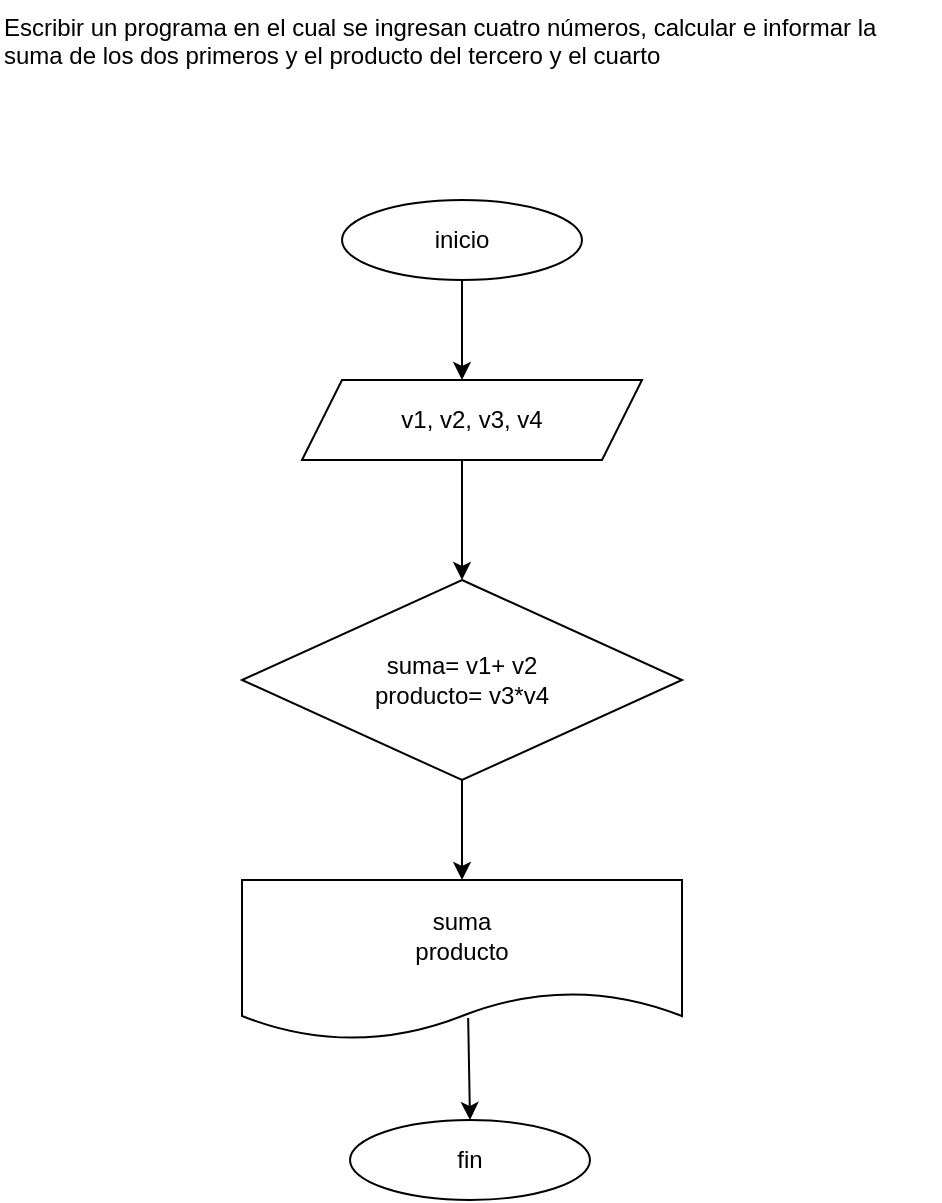 <mxfile version="21.1.4" type="github">
  <diagram name="Página-1" id="jSvM062PUc782TIapKKx">
    <mxGraphModel dx="1434" dy="796" grid="1" gridSize="10" guides="1" tooltips="1" connect="1" arrows="1" fold="1" page="1" pageScale="1" pageWidth="827" pageHeight="1169" math="0" shadow="0">
      <root>
        <mxCell id="0" />
        <mxCell id="1" parent="0" />
        <mxCell id="Gvcg3IFoEU4xkpFQ4q6r-1" value="Escribir un programa en el cual se ingresan cuatro números, calcular e informar la&#xa;suma de los dos primeros y el producto del tercero y el cuarto" style="text;whiteSpace=wrap;html=1;" vertex="1" parent="1">
          <mxGeometry x="179" y="10" width="470" height="50" as="geometry" />
        </mxCell>
        <mxCell id="Gvcg3IFoEU4xkpFQ4q6r-2" value="inicio" style="ellipse;whiteSpace=wrap;html=1;" vertex="1" parent="1">
          <mxGeometry x="350" y="110" width="120" height="40" as="geometry" />
        </mxCell>
        <mxCell id="Gvcg3IFoEU4xkpFQ4q6r-3" value="" style="endArrow=classic;html=1;rounded=0;exitX=0.5;exitY=1;exitDx=0;exitDy=0;" edge="1" parent="1" source="Gvcg3IFoEU4xkpFQ4q6r-2">
          <mxGeometry width="50" height="50" relative="1" as="geometry">
            <mxPoint x="390" y="130" as="sourcePoint" />
            <mxPoint x="410" y="200" as="targetPoint" />
          </mxGeometry>
        </mxCell>
        <mxCell id="Gvcg3IFoEU4xkpFQ4q6r-4" value="v1, v2, v3, v4" style="shape=parallelogram;perimeter=parallelogramPerimeter;whiteSpace=wrap;html=1;fixedSize=1;" vertex="1" parent="1">
          <mxGeometry x="330" y="200" width="170" height="40" as="geometry" />
        </mxCell>
        <mxCell id="Gvcg3IFoEU4xkpFQ4q6r-5" value="suma= v1+ v2&lt;br&gt;producto= v3*v4" style="rhombus;whiteSpace=wrap;html=1;" vertex="1" parent="1">
          <mxGeometry x="300" y="300" width="220" height="100" as="geometry" />
        </mxCell>
        <mxCell id="Gvcg3IFoEU4xkpFQ4q6r-6" value="" style="endArrow=classic;html=1;rounded=0;" edge="1" parent="1">
          <mxGeometry width="50" height="50" relative="1" as="geometry">
            <mxPoint x="410" y="240" as="sourcePoint" />
            <mxPoint x="410" y="300" as="targetPoint" />
          </mxGeometry>
        </mxCell>
        <mxCell id="Gvcg3IFoEU4xkpFQ4q6r-8" value="" style="endArrow=classic;html=1;rounded=0;exitX=0.5;exitY=1;exitDx=0;exitDy=0;" edge="1" parent="1" source="Gvcg3IFoEU4xkpFQ4q6r-5" target="Gvcg3IFoEU4xkpFQ4q6r-9">
          <mxGeometry width="50" height="50" relative="1" as="geometry">
            <mxPoint x="430" y="170" as="sourcePoint" />
            <mxPoint x="410" y="460" as="targetPoint" />
          </mxGeometry>
        </mxCell>
        <mxCell id="Gvcg3IFoEU4xkpFQ4q6r-9" value="suma&lt;br&gt;producto" style="shape=document;whiteSpace=wrap;html=1;boundedLbl=1;" vertex="1" parent="1">
          <mxGeometry x="300" y="450" width="220" height="80" as="geometry" />
        </mxCell>
        <mxCell id="Gvcg3IFoEU4xkpFQ4q6r-10" value="fin" style="ellipse;whiteSpace=wrap;html=1;" vertex="1" parent="1">
          <mxGeometry x="354" y="570" width="120" height="40" as="geometry" />
        </mxCell>
        <mxCell id="Gvcg3IFoEU4xkpFQ4q6r-11" value="" style="endArrow=classic;html=1;rounded=0;exitX=0.514;exitY=0.863;exitDx=0;exitDy=0;exitPerimeter=0;entryX=0.5;entryY=0;entryDx=0;entryDy=0;" edge="1" parent="1" source="Gvcg3IFoEU4xkpFQ4q6r-9" target="Gvcg3IFoEU4xkpFQ4q6r-10">
          <mxGeometry width="50" height="50" relative="1" as="geometry">
            <mxPoint x="390" y="310" as="sourcePoint" />
            <mxPoint x="440" y="260" as="targetPoint" />
          </mxGeometry>
        </mxCell>
      </root>
    </mxGraphModel>
  </diagram>
</mxfile>
